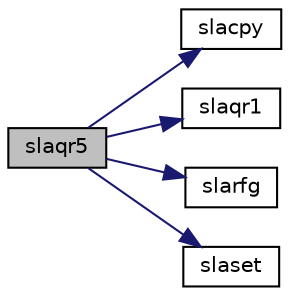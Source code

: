 digraph "slaqr5"
{
 // LATEX_PDF_SIZE
  edge [fontname="Helvetica",fontsize="10",labelfontname="Helvetica",labelfontsize="10"];
  node [fontname="Helvetica",fontsize="10",shape=record];
  rankdir="LR";
  Node1 [label="slaqr5",height=0.2,width=0.4,color="black", fillcolor="grey75", style="filled", fontcolor="black",tooltip="SLAQR5 performs a single small-bulge multi-shift QR sweep."];
  Node1 -> Node2 [color="midnightblue",fontsize="10",style="solid",fontname="Helvetica"];
  Node2 [label="slacpy",height=0.2,width=0.4,color="black", fillcolor="white", style="filled",URL="$slacpy_8f.html#a7780c991533ce8dd1f2c22ae2d563f08",tooltip="SLACPY copies all or part of one two-dimensional array to another."];
  Node1 -> Node3 [color="midnightblue",fontsize="10",style="solid",fontname="Helvetica"];
  Node3 [label="slaqr1",height=0.2,width=0.4,color="black", fillcolor="white", style="filled",URL="$slaqr1_8f.html#aa483df46a850d33be8ef2936e347f834",tooltip="SLAQR1 sets a scalar multiple of the first column of the product of 2-by-2 or 3-by-3 matrix H and spe..."];
  Node1 -> Node4 [color="midnightblue",fontsize="10",style="solid",fontname="Helvetica"];
  Node4 [label="slarfg",height=0.2,width=0.4,color="black", fillcolor="white", style="filled",URL="$slarfg_8f.html#a1c10a1adfa35b2d5ea15e801287a6a38",tooltip="SLARFG generates an elementary reflector (Householder matrix)."];
  Node1 -> Node5 [color="midnightblue",fontsize="10",style="solid",fontname="Helvetica"];
  Node5 [label="slaset",height=0.2,width=0.4,color="black", fillcolor="white", style="filled",URL="$slaset_8f.html#a6174184453f17ad7cc3488044325d5ac",tooltip="SLASET initializes the off-diagonal elements and the diagonal elements of a matrix to given values."];
}
